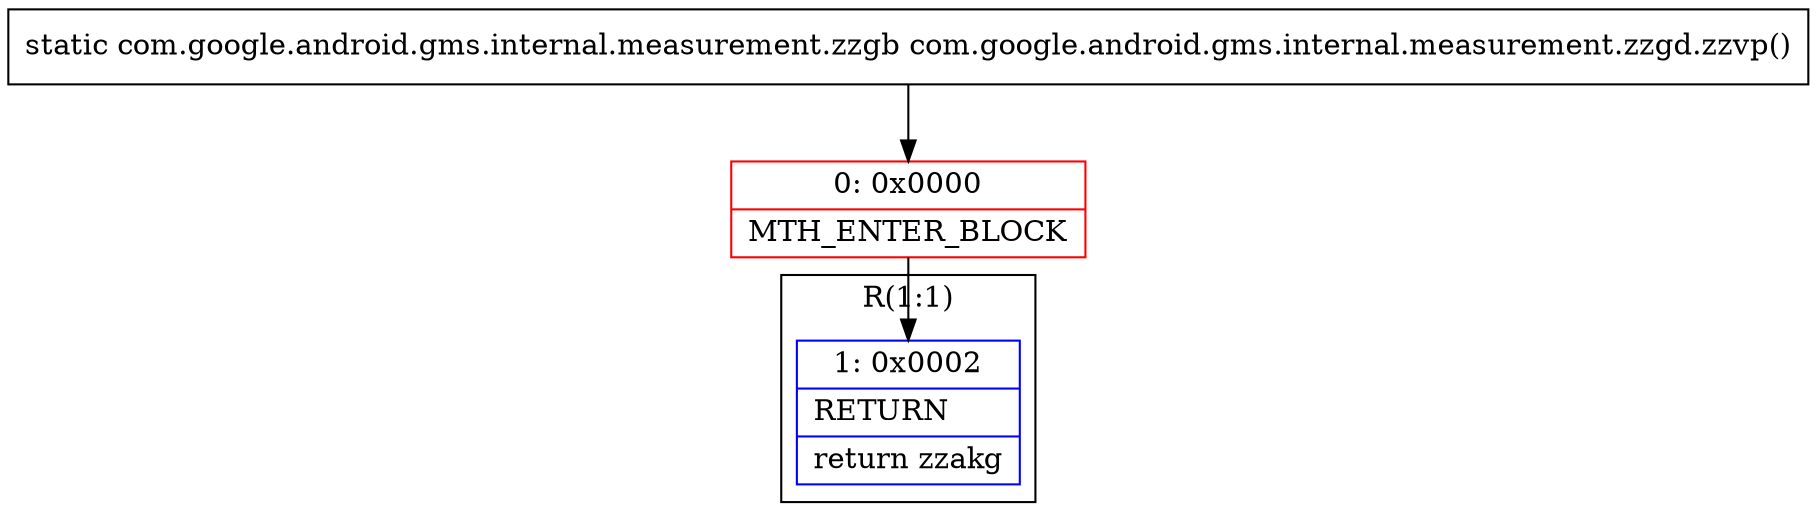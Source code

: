 digraph "CFG forcom.google.android.gms.internal.measurement.zzgd.zzvp()Lcom\/google\/android\/gms\/internal\/measurement\/zzgb;" {
subgraph cluster_Region_660284323 {
label = "R(1:1)";
node [shape=record,color=blue];
Node_1 [shape=record,label="{1\:\ 0x0002|RETURN\l|return zzakg\l}"];
}
Node_0 [shape=record,color=red,label="{0\:\ 0x0000|MTH_ENTER_BLOCK\l}"];
MethodNode[shape=record,label="{static com.google.android.gms.internal.measurement.zzgb com.google.android.gms.internal.measurement.zzgd.zzvp() }"];
MethodNode -> Node_0;
Node_0 -> Node_1;
}

